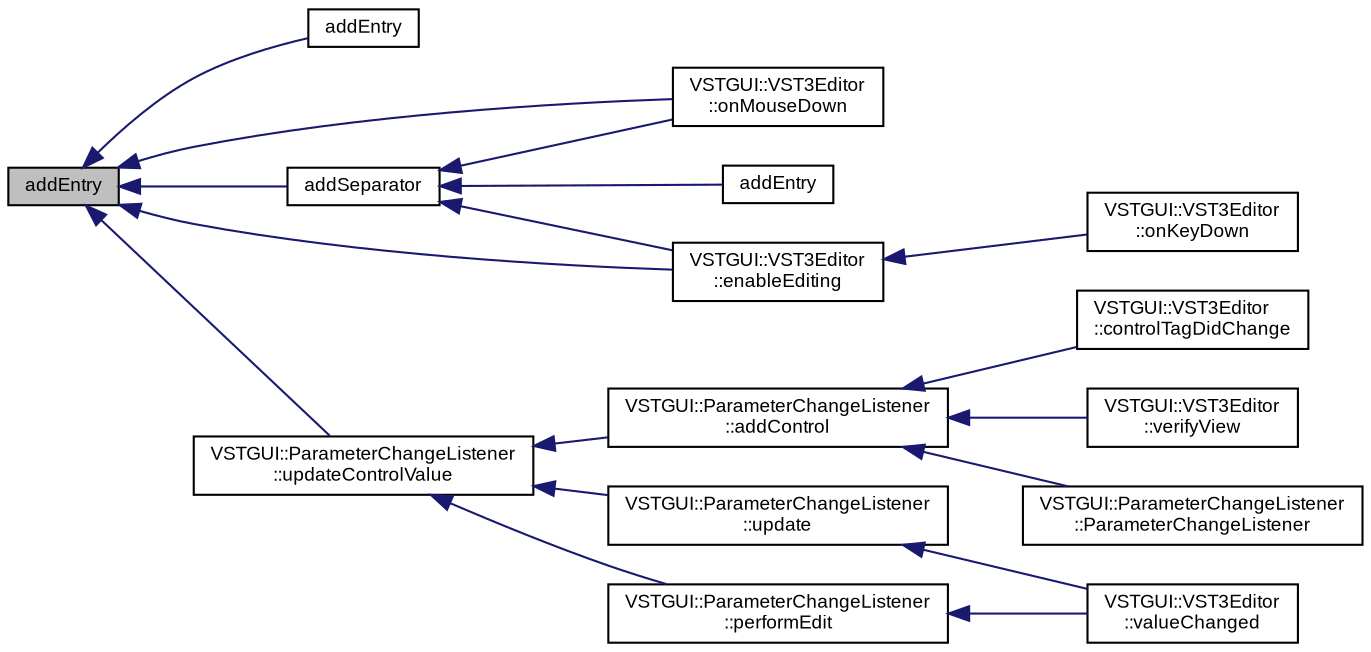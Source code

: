 digraph "addEntry"
{
  bgcolor="transparent";
  edge [fontname="Arial",fontsize="9",labelfontname="Arial",labelfontsize="9"];
  node [fontname="Arial",fontsize="9",shape=record];
  rankdir="LR";
  Node1 [label="addEntry",height=0.2,width=0.4,color="black", fillcolor="grey75", style="filled" fontcolor="black"];
  Node1 -> Node2 [dir="back",color="midnightblue",fontsize="9",style="solid",fontname="Arial"];
  Node2 [label="addEntry",height=0.2,width=0.4,color="black",URL="$class_v_s_t_g_u_i_1_1_c_option_menu.html#afe493a4e084ebfc51283bc260932ce1b",tooltip="add a new submenu entry "];
  Node1 -> Node3 [dir="back",color="midnightblue",fontsize="9",style="solid",fontname="Arial"];
  Node3 [label="addSeparator",height=0.2,width=0.4,color="black",URL="$class_v_s_t_g_u_i_1_1_c_option_menu.html#a9eb257c26848669f9ff071a568294eb0",tooltip="add a new separator entry "];
  Node3 -> Node4 [dir="back",color="midnightblue",fontsize="9",style="solid",fontname="Arial"];
  Node4 [label="addEntry",height=0.2,width=0.4,color="black",URL="$class_v_s_t_g_u_i_1_1_c_option_menu.html#ac031c90d965c68fd215fe5887c4e5d96",tooltip="add a new entry "];
  Node3 -> Node5 [dir="back",color="midnightblue",fontsize="9",style="solid",fontname="Arial"];
  Node5 [label="VSTGUI::VST3Editor\l::onMouseDown",height=0.2,width=0.4,color="black",URL="$class_v_s_t_g_u_i_1_1_v_s_t3_editor.html#a4305e69d2e6fc870a37b123050120e13",tooltip="a mouse down event happend on the frame at position where. If the observer handles this..."];
  Node3 -> Node6 [dir="back",color="midnightblue",fontsize="9",style="solid",fontname="Arial"];
  Node6 [label="VSTGUI::VST3Editor\l::enableEditing",height=0.2,width=0.4,color="black",URL="$class_v_s_t_g_u_i_1_1_v_s_t3_editor.html#a735597df0f43568cb501ebe71efa5d6d"];
  Node6 -> Node7 [dir="back",color="midnightblue",fontsize="9",style="solid",fontname="Arial"];
  Node7 [label="VSTGUI::VST3Editor\l::onKeyDown",height=0.2,width=0.4,color="black",URL="$class_v_s_t_g_u_i_1_1_v_s_t3_editor.html#a8d50a70febc6d3b3a8c55f7783ed4962",tooltip="should return 1 if no further key down processing should apply, otherwise -1 "];
  Node1 -> Node8 [dir="back",color="midnightblue",fontsize="9",style="solid",fontname="Arial"];
  Node8 [label="VSTGUI::ParameterChangeListener\l::updateControlValue",height=0.2,width=0.4,color="black",URL="$class_v_s_t_g_u_i_1_1_parameter_change_listener.html#a9cfc75a6671c251dacdbd24e636d0ca3"];
  Node8 -> Node9 [dir="back",color="midnightblue",fontsize="9",style="solid",fontname="Arial"];
  Node9 [label="VSTGUI::ParameterChangeListener\l::addControl",height=0.2,width=0.4,color="black",URL="$class_v_s_t_g_u_i_1_1_parameter_change_listener.html#a838ba0753537ab62e6b68c810b5b1f41"];
  Node9 -> Node10 [dir="back",color="midnightblue",fontsize="9",style="solid",fontname="Arial"];
  Node10 [label="VSTGUI::ParameterChangeListener\l::ParameterChangeListener",height=0.2,width=0.4,color="black",URL="$class_v_s_t_g_u_i_1_1_parameter_change_listener.html#a8191a258793d1ab3889af52a772bf84a"];
  Node9 -> Node11 [dir="back",color="midnightblue",fontsize="9",style="solid",fontname="Arial"];
  Node11 [label="VSTGUI::VST3Editor\l::controlTagDidChange",height=0.2,width=0.4,color="black",URL="$class_v_s_t_g_u_i_1_1_v_s_t3_editor.html#a3c43308976983d62b03b089297c88167"];
  Node9 -> Node12 [dir="back",color="midnightblue",fontsize="9",style="solid",fontname="Arial"];
  Node12 [label="VSTGUI::VST3Editor\l::verifyView",height=0.2,width=0.4,color="black",URL="$class_v_s_t_g_u_i_1_1_v_s_t3_editor.html#a4d410eac4dbcd7afaf19982e58da1828"];
  Node8 -> Node13 [dir="back",color="midnightblue",fontsize="9",style="solid",fontname="Arial"];
  Node13 [label="VSTGUI::ParameterChangeListener\l::update",height=0.2,width=0.4,color="black",URL="$class_v_s_t_g_u_i_1_1_parameter_change_listener.html#af0d44025f1c09517c2960843539072d4"];
  Node13 -> Node14 [dir="back",color="midnightblue",fontsize="9",style="solid",fontname="Arial"];
  Node14 [label="VSTGUI::VST3Editor\l::valueChanged",height=0.2,width=0.4,color="black",URL="$class_v_s_t_g_u_i_1_1_v_s_t3_editor.html#a9e11979012090b0ff41c3f59aef6023d"];
  Node8 -> Node15 [dir="back",color="midnightblue",fontsize="9",style="solid",fontname="Arial"];
  Node15 [label="VSTGUI::ParameterChangeListener\l::performEdit",height=0.2,width=0.4,color="black",URL="$class_v_s_t_g_u_i_1_1_parameter_change_listener.html#ada09c15459754b72280caf38fa2544e7"];
  Node15 -> Node14 [dir="back",color="midnightblue",fontsize="9",style="solid",fontname="Arial"];
  Node1 -> Node5 [dir="back",color="midnightblue",fontsize="9",style="solid",fontname="Arial"];
  Node1 -> Node6 [dir="back",color="midnightblue",fontsize="9",style="solid",fontname="Arial"];
}
